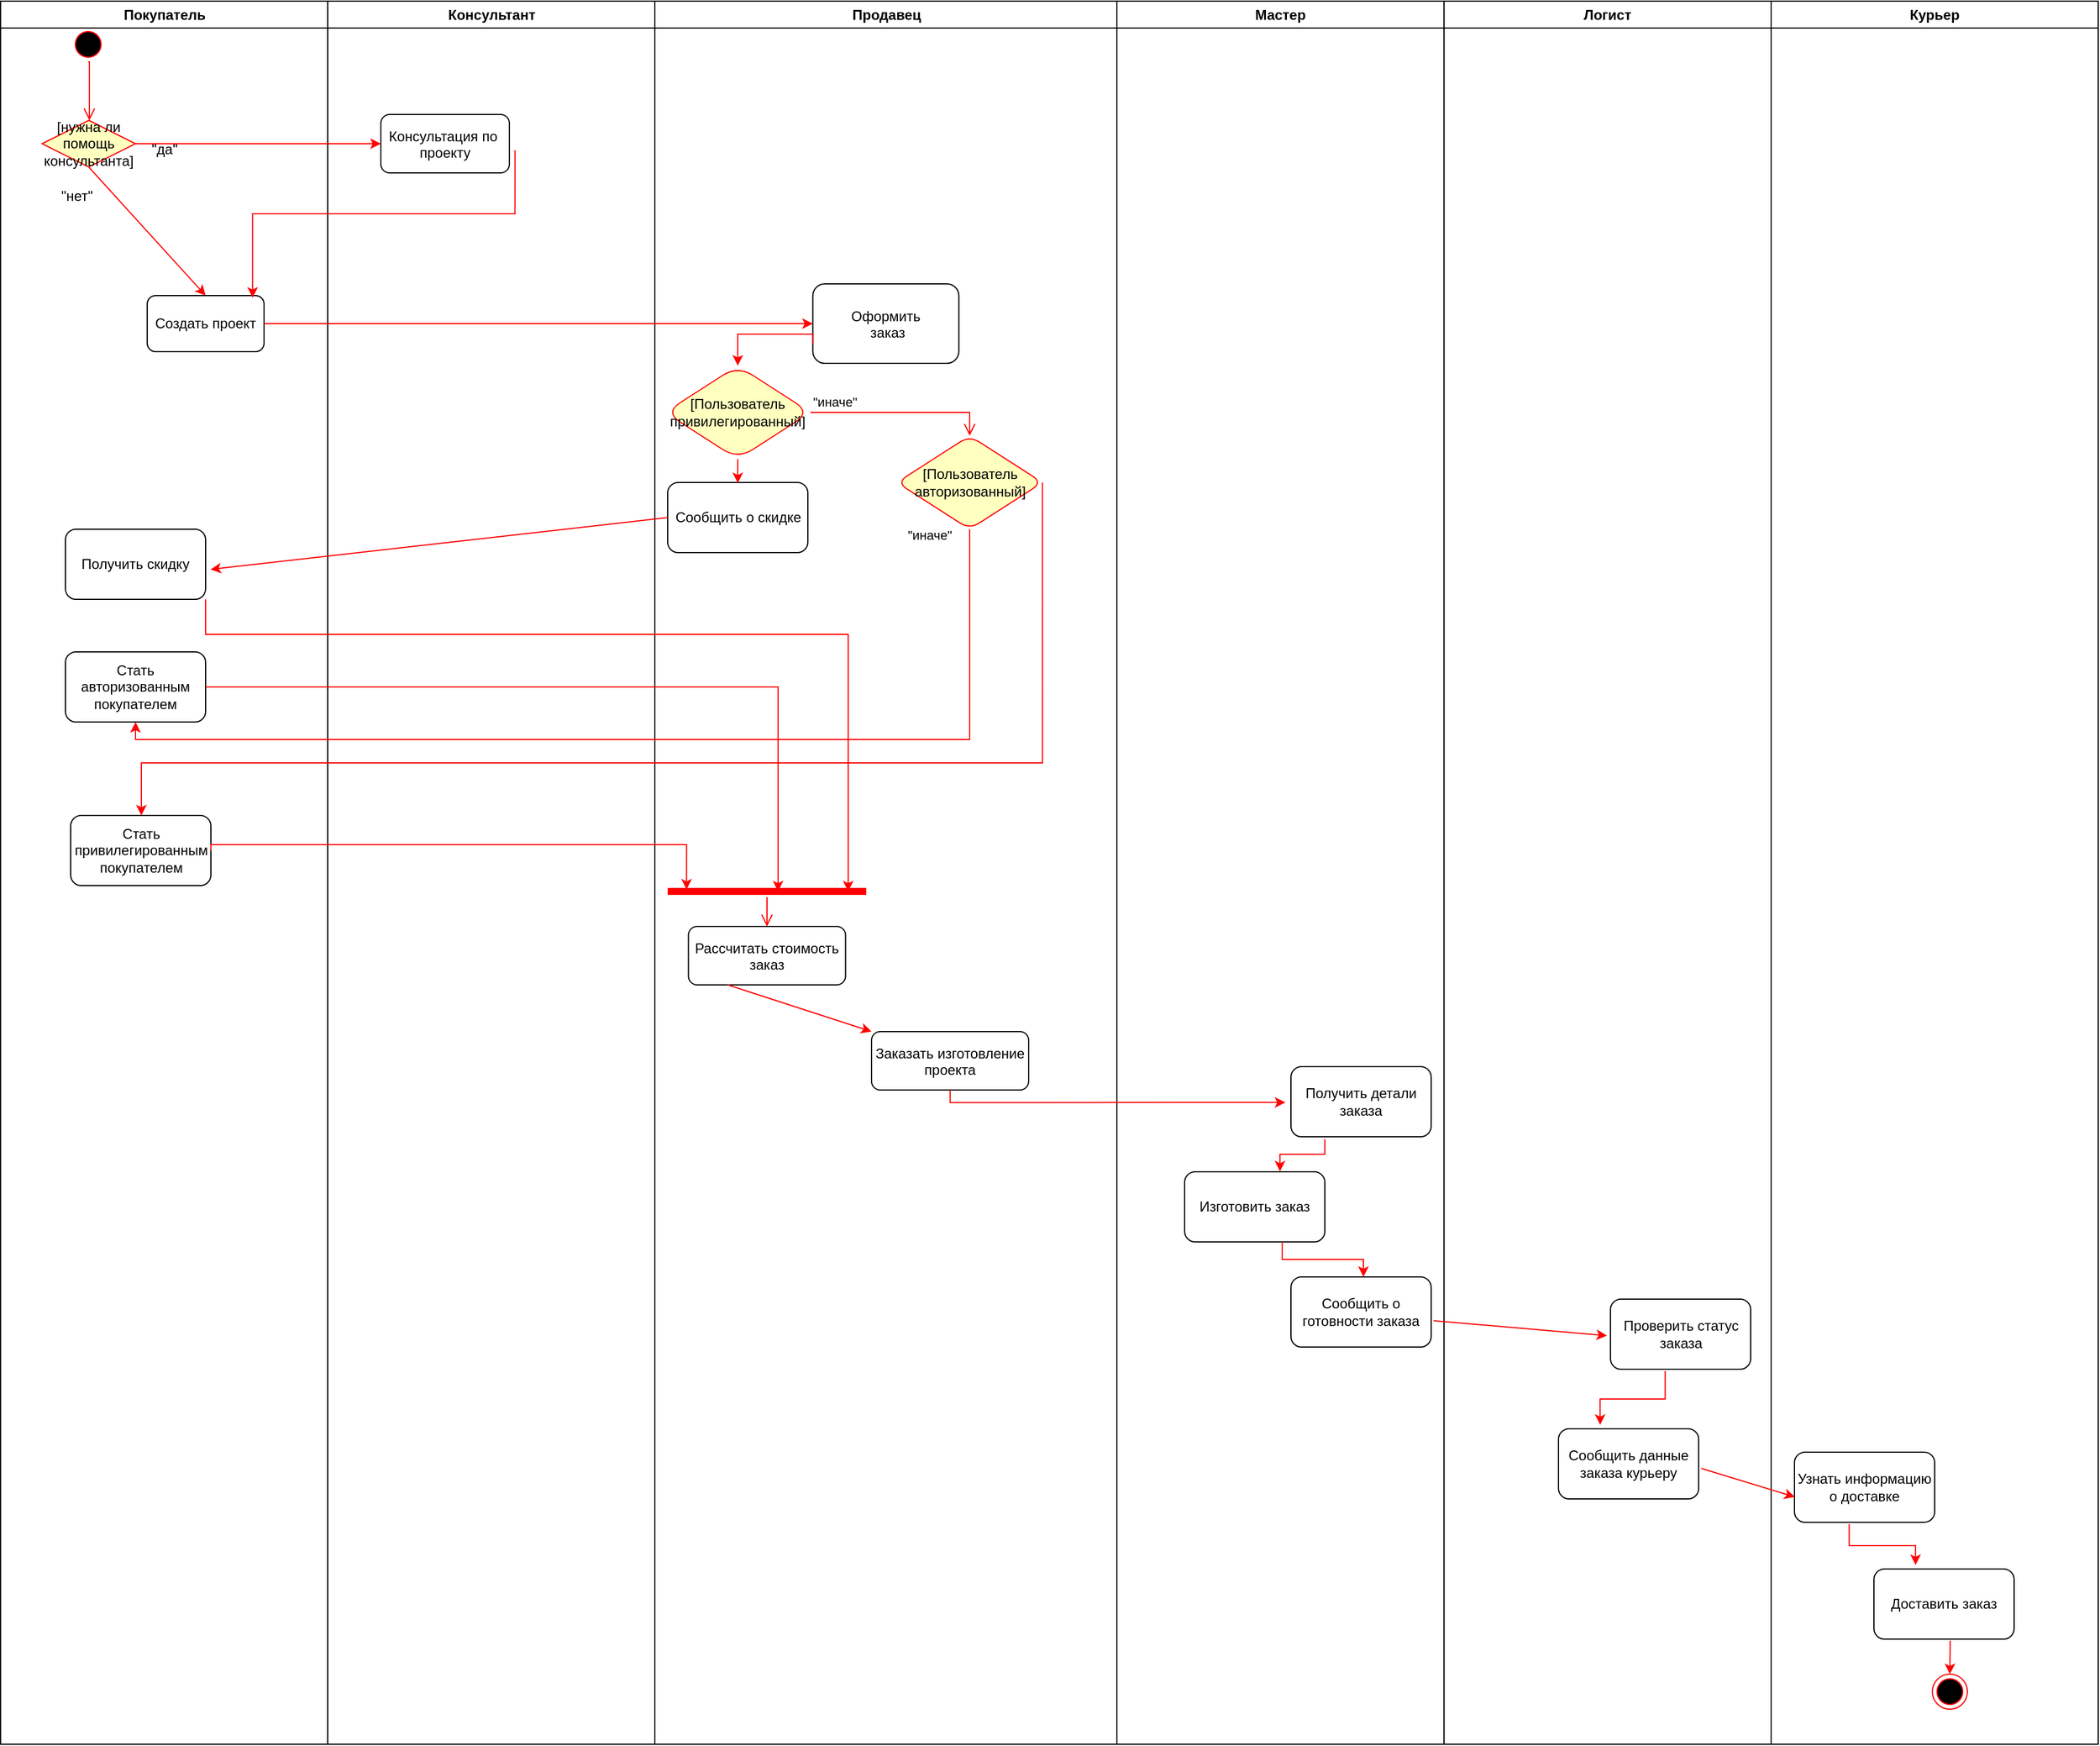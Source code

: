 <mxfile version="17.1.3" type="github">
  <diagram name="Page-1" id="e7e014a7-5840-1c2e-5031-d8a46d1fe8dd">
    <mxGraphModel dx="945" dy="506" grid="1" gridSize="10" guides="1" tooltips="1" connect="1" arrows="1" fold="1" page="1" pageScale="1" pageWidth="1169" pageHeight="826" background="none" math="0" shadow="0">
      <root>
        <mxCell id="0" />
        <mxCell id="1" parent="0" />
        <mxCell id="2" value="Покупатель" style="swimlane;whiteSpace=wrap;startSize=23;" parent="1" vertex="1">
          <mxGeometry x="164.5" y="128" width="280" height="1492" as="geometry" />
        </mxCell>
        <mxCell id="5" value="" style="ellipse;shape=startState;fillColor=#000000;strokeColor=#ff0000;" parent="2" vertex="1">
          <mxGeometry x="60" y="22" width="30" height="30" as="geometry" />
        </mxCell>
        <mxCell id="Z9WYNrnGkPPLaCCtTomq-148" value="Получить скидку" style="rounded=1;whiteSpace=wrap;html=1;" parent="2" vertex="1">
          <mxGeometry x="55.5" y="452" width="120" height="60" as="geometry" />
        </mxCell>
        <mxCell id="Z9WYNrnGkPPLaCCtTomq-155" value="Стать авторизованным покупателем" style="rounded=1;whiteSpace=wrap;html=1;" parent="2" vertex="1">
          <mxGeometry x="55.5" y="557" width="120" height="60" as="geometry" />
        </mxCell>
        <mxCell id="Z9WYNrnGkPPLaCCtTomq-157" value="Стать привилегированным&lt;br&gt;покупателем" style="rounded=1;whiteSpace=wrap;html=1;" parent="2" vertex="1">
          <mxGeometry x="60" y="697" width="120" height="60" as="geometry" />
        </mxCell>
        <mxCell id="6" value="" style="edgeStyle=elbowEdgeStyle;elbow=horizontal;verticalAlign=bottom;endArrow=open;endSize=8;strokeColor=#FF0000;endFill=1;rounded=0;exitX=0.5;exitY=1;exitDx=0;exitDy=0;" parent="2" source="5" edge="1">
          <mxGeometry x="100" y="40" as="geometry">
            <mxPoint x="75.5" y="102" as="targetPoint" />
            <Array as="points">
              <mxPoint x="76" y="92" />
            </Array>
          </mxGeometry>
        </mxCell>
        <mxCell id="MJQfXtK1bhOHIgs17wgm-20" value="" style="endArrow=classic;html=1;rounded=0;strokeColor=#FF0000;entryX=0.5;entryY=0;entryDx=0;entryDy=0;exitX=0.5;exitY=1;exitDx=0;exitDy=0;" edge="1" parent="2" source="MJQfXtK1bhOHIgs17wgm-21" target="MJQfXtK1bhOHIgs17wgm-19">
          <mxGeometry width="50" height="50" relative="1" as="geometry">
            <mxPoint x="55.5" y="122" as="sourcePoint" />
            <mxPoint x="225.5" y="142" as="targetPoint" />
          </mxGeometry>
        </mxCell>
        <mxCell id="MJQfXtK1bhOHIgs17wgm-21" value="[нужна ли помощь консультанта]" style="rhombus;whiteSpace=wrap;html=1;fillColor=#ffffc0;strokeColor=#ff0000;" vertex="1" parent="2">
          <mxGeometry x="35.5" y="102" width="80" height="40" as="geometry" />
        </mxCell>
        <mxCell id="MJQfXtK1bhOHIgs17wgm-25" value="&quot;да&quot;" style="text;html=1;strokeColor=none;fillColor=none;align=center;verticalAlign=middle;whiteSpace=wrap;rounded=0;" vertex="1" parent="2">
          <mxGeometry x="110" y="112" width="60" height="30" as="geometry" />
        </mxCell>
        <mxCell id="MJQfXtK1bhOHIgs17wgm-26" value="&quot;нет&quot;" style="text;html=1;strokeColor=none;fillColor=none;align=center;verticalAlign=middle;whiteSpace=wrap;rounded=0;" vertex="1" parent="2">
          <mxGeometry x="35.5" y="152" width="60" height="30" as="geometry" />
        </mxCell>
        <mxCell id="MJQfXtK1bhOHIgs17wgm-19" value="Создать проект" style="rounded=1;whiteSpace=wrap;html=1;" vertex="1" parent="2">
          <mxGeometry x="125.5" y="252" width="100" height="48" as="geometry" />
        </mxCell>
        <mxCell id="3" value="Консультант" style="swimlane;whiteSpace=wrap" parent="1" vertex="1">
          <mxGeometry x="444.5" y="128" width="280" height="1492" as="geometry" />
        </mxCell>
        <mxCell id="15" value="Консультация по &#xa;проекту" style="rounded=1;" parent="3" vertex="1">
          <mxGeometry x="45.5" y="97" width="110" height="50" as="geometry" />
        </mxCell>
        <mxCell id="4" value="Продавец" style="swimlane;whiteSpace=wrap" parent="1" vertex="1">
          <mxGeometry x="724.5" y="128" width="395.5" height="1492" as="geometry">
            <mxRectangle x="724.5" y="128" width="80" height="23" as="alternateBounds" />
          </mxGeometry>
        </mxCell>
        <mxCell id="fG-jr0ktlQB5bozC6lNq-48" value="Оформить&#xa; заказ" style="rounded=1;" parent="4" vertex="1">
          <mxGeometry x="135.25" y="242" width="125" height="68" as="geometry" />
        </mxCell>
        <mxCell id="fG-jr0ktlQB5bozC6lNq-50" value="Рассчитать стоимость&#xa;заказ" style="rounded=1;" parent="4" vertex="1">
          <mxGeometry x="28.75" y="792" width="134.5" height="50" as="geometry" />
        </mxCell>
        <mxCell id="Z9WYNrnGkPPLaCCtTomq-127" value="Заказать изготовление&#xa;проекта" style="rounded=1;" parent="4" vertex="1">
          <mxGeometry x="185.5" y="882" width="134.5" height="50" as="geometry" />
        </mxCell>
        <mxCell id="Z9WYNrnGkPPLaCCtTomq-142" value="" style="edgeStyle=orthogonalEdgeStyle;rounded=0;orthogonalLoop=1;jettySize=auto;html=1;strokeColor=#FF0000;entryX=0.5;entryY=0;entryDx=0;entryDy=0;exitX=0;exitY=0.75;exitDx=0;exitDy=0;" parent="4" source="fG-jr0ktlQB5bozC6lNq-48" target="Z9WYNrnGkPPLaCCtTomq-137" edge="1">
          <mxGeometry relative="1" as="geometry">
            <Array as="points">
              <mxPoint x="135" y="285" />
              <mxPoint x="71" y="285" />
            </Array>
            <mxPoint x="155.5" y="285" as="sourcePoint" />
          </mxGeometry>
        </mxCell>
        <mxCell id="Z9WYNrnGkPPLaCCtTomq-137" value="[Пользователь&lt;br&gt;привилегированный]" style="rhombus;whiteSpace=wrap;html=1;fillColor=#ffffc0;strokeColor=#ff0000;rounded=1;arcSize=31;" parent="4" vertex="1">
          <mxGeometry x="8.75" y="312" width="124.5" height="80" as="geometry" />
        </mxCell>
        <mxCell id="Z9WYNrnGkPPLaCCtTomq-138" value="&quot;иначе&quot;" style="edgeStyle=orthogonalEdgeStyle;html=1;align=left;verticalAlign=bottom;endArrow=open;endSize=8;strokeColor=#ff0000;rounded=0;entryX=0.5;entryY=0;entryDx=0;entryDy=0;" parent="4" source="Z9WYNrnGkPPLaCCtTomq-137" target="Z9WYNrnGkPPLaCCtTomq-150" edge="1">
          <mxGeometry x="-1" relative="1" as="geometry">
            <mxPoint x="255.5" y="382" as="targetPoint" />
          </mxGeometry>
        </mxCell>
        <mxCell id="Z9WYNrnGkPPLaCCtTomq-144" value="Сообщить о скидке" style="rounded=1;whiteSpace=wrap;html=1;" parent="4" vertex="1">
          <mxGeometry x="11" y="412" width="120" height="60" as="geometry" />
        </mxCell>
        <mxCell id="Z9WYNrnGkPPLaCCtTomq-146" value="" style="endArrow=classic;html=1;rounded=0;strokeColor=#FF0000;entryX=0.5;entryY=0.009;entryDx=0;entryDy=0;entryPerimeter=0;exitX=0.5;exitY=1;exitDx=0;exitDy=0;" parent="4" source="Z9WYNrnGkPPLaCCtTomq-137" target="Z9WYNrnGkPPLaCCtTomq-144" edge="1">
          <mxGeometry width="50" height="50" relative="1" as="geometry">
            <mxPoint x="165.5" y="462" as="sourcePoint" />
            <mxPoint x="215.5" y="412" as="targetPoint" />
          </mxGeometry>
        </mxCell>
        <mxCell id="Z9WYNrnGkPPLaCCtTomq-150" value="[Пользователь&lt;br&gt;авторизованный]" style="rhombus;whiteSpace=wrap;html=1;fillColor=#ffffc0;strokeColor=#ff0000;rounded=1;" parent="4" vertex="1">
          <mxGeometry x="207.25" y="372" width="124.5" height="80" as="geometry" />
        </mxCell>
        <mxCell id="Z9WYNrnGkPPLaCCtTomq-154" value="&lt;font style=&quot;font-size: 11px&quot;&gt;&quot;иначе&quot;&lt;/font&gt;" style="text;html=1;strokeColor=none;fillColor=none;align=center;verticalAlign=middle;whiteSpace=wrap;rounded=0;" parent="4" vertex="1">
          <mxGeometry x="215.5" y="452" width="40" height="10" as="geometry" />
        </mxCell>
        <mxCell id="MJQfXtK1bhOHIgs17wgm-34" value="" style="endArrow=classic;html=1;rounded=0;strokeColor=#FF0000;exitX=0.25;exitY=1;exitDx=0;exitDy=0;entryX=0;entryY=0;entryDx=0;entryDy=0;" edge="1" parent="4" source="fG-jr0ktlQB5bozC6lNq-50" target="Z9WYNrnGkPPLaCCtTomq-127">
          <mxGeometry width="50" height="50" relative="1" as="geometry">
            <mxPoint x="485.5" y="622" as="sourcePoint" />
            <mxPoint x="535.5" y="572" as="targetPoint" />
          </mxGeometry>
        </mxCell>
        <mxCell id="MJQfXtK1bhOHIgs17wgm-38" value="" style="shape=line;html=1;strokeWidth=6;strokeColor=#ff0000;" vertex="1" parent="4">
          <mxGeometry x="11" y="757" width="170" height="10" as="geometry" />
        </mxCell>
        <mxCell id="MJQfXtK1bhOHIgs17wgm-39" value="" style="edgeStyle=orthogonalEdgeStyle;html=1;verticalAlign=bottom;endArrow=open;endSize=8;strokeColor=#ff0000;rounded=0;entryX=0.5;entryY=0;entryDx=0;entryDy=0;" edge="1" source="MJQfXtK1bhOHIgs17wgm-38" parent="4" target="fG-jr0ktlQB5bozC6lNq-50">
          <mxGeometry relative="1" as="geometry">
            <mxPoint x="60" y="682" as="targetPoint" />
          </mxGeometry>
        </mxCell>
        <mxCell id="fG-jr0ktlQB5bozC6lNq-49" value="" style="endArrow=classic;strokeColor=#FF0000;endFill=1;rounded=0;startArrow=none;entryX=0;entryY=0.5;entryDx=0;entryDy=0;" parent="1" source="MJQfXtK1bhOHIgs17wgm-19" target="fG-jr0ktlQB5bozC6lNq-48" edge="1">
          <mxGeometry relative="1" as="geometry">
            <mxPoint x="220" y="340" as="sourcePoint" />
            <mxPoint x="790" y="370" as="targetPoint" />
          </mxGeometry>
        </mxCell>
        <mxCell id="Z9WYNrnGkPPLaCCtTomq-48" value="Мастер" style="swimlane;whiteSpace=wrap" parent="1" vertex="1">
          <mxGeometry x="1120" y="128" width="280" height="1492" as="geometry">
            <mxRectangle x="724.5" y="128" width="80" height="23" as="alternateBounds" />
          </mxGeometry>
        </mxCell>
        <mxCell id="Z9WYNrnGkPPLaCCtTomq-62" value="Изготовить заказ" style="rounded=1;whiteSpace=wrap;html=1;" parent="Z9WYNrnGkPPLaCCtTomq-48" vertex="1">
          <mxGeometry x="58" y="1002" width="120" height="60" as="geometry" />
        </mxCell>
        <mxCell id="Z9WYNrnGkPPLaCCtTomq-63" value="Сообщить о готовности заказа" style="rounded=1;whiteSpace=wrap;html=1;" parent="Z9WYNrnGkPPLaCCtTomq-48" vertex="1">
          <mxGeometry x="149" y="1092" width="120" height="60" as="geometry" />
        </mxCell>
        <mxCell id="Z9WYNrnGkPPLaCCtTomq-65" value="Получить детали заказа" style="rounded=1;whiteSpace=wrap;html=1;" parent="Z9WYNrnGkPPLaCCtTomq-48" vertex="1">
          <mxGeometry x="149" y="912" width="120" height="60" as="geometry" />
        </mxCell>
        <mxCell id="Z9WYNrnGkPPLaCCtTomq-114" value="" style="endArrow=classic;html=1;rounded=0;entryX=0.517;entryY=-0.001;entryDx=0;entryDy=0;entryPerimeter=0;fillColor=#f8cecc;strokeColor=#FF0000;exitX=0.696;exitY=0.997;exitDx=0;exitDy=0;exitPerimeter=0;edgeStyle=orthogonalEdgeStyle;" parent="Z9WYNrnGkPPLaCCtTomq-48" source="Z9WYNrnGkPPLaCCtTomq-62" target="Z9WYNrnGkPPLaCCtTomq-63" edge="1">
          <mxGeometry width="50" height="50" relative="1" as="geometry">
            <mxPoint x="201.28" y="829.66" as="sourcePoint" />
            <mxPoint x="158" y="897" as="targetPoint" />
          </mxGeometry>
        </mxCell>
        <mxCell id="Z9WYNrnGkPPLaCCtTomq-133" value="" style="endArrow=classic;html=1;rounded=0;strokeColor=#FF0000;exitX=0.242;exitY=1.035;exitDx=0;exitDy=0;exitPerimeter=0;entryX=0.68;entryY=-0.006;entryDx=0;entryDy=0;entryPerimeter=0;edgeStyle=orthogonalEdgeStyle;" parent="Z9WYNrnGkPPLaCCtTomq-48" source="Z9WYNrnGkPPLaCCtTomq-65" target="Z9WYNrnGkPPLaCCtTomq-62" edge="1">
          <mxGeometry width="50" height="50" relative="1" as="geometry">
            <mxPoint x="149" y="1032" as="sourcePoint" />
            <mxPoint x="199" y="982" as="targetPoint" />
          </mxGeometry>
        </mxCell>
        <mxCell id="Z9WYNrnGkPPLaCCtTomq-74" value="Логист" style="swimlane;whiteSpace=wrap" parent="1" vertex="1">
          <mxGeometry x="1400" y="128" width="280" height="1492" as="geometry">
            <mxRectangle x="724.5" y="128" width="80" height="23" as="alternateBounds" />
          </mxGeometry>
        </mxCell>
        <mxCell id="Z9WYNrnGkPPLaCCtTomq-79" value="Сообщить данные заказа курьеру" style="rounded=1;whiteSpace=wrap;html=1;" parent="Z9WYNrnGkPPLaCCtTomq-74" vertex="1">
          <mxGeometry x="98" y="1222" width="120" height="60" as="geometry" />
        </mxCell>
        <mxCell id="Z9WYNrnGkPPLaCCtTomq-80" value="Проверить статус заказа" style="rounded=1;whiteSpace=wrap;html=1;" parent="Z9WYNrnGkPPLaCCtTomq-74" vertex="1">
          <mxGeometry x="142.5" y="1111" width="120" height="60" as="geometry" />
        </mxCell>
        <mxCell id="Z9WYNrnGkPPLaCCtTomq-116" value="" style="endArrow=classic;html=1;rounded=0;strokeColor=#FF0000;entryX=0.297;entryY=-0.057;entryDx=0;entryDy=0;entryPerimeter=0;exitX=0.39;exitY=1.025;exitDx=0;exitDy=0;exitPerimeter=0;edgeStyle=orthogonalEdgeStyle;" parent="Z9WYNrnGkPPLaCCtTomq-74" source="Z9WYNrnGkPPLaCCtTomq-80" target="Z9WYNrnGkPPLaCCtTomq-79" edge="1">
          <mxGeometry width="50" height="50" relative="1" as="geometry">
            <mxPoint x="138" y="1123" as="sourcePoint" />
            <mxPoint x="188" y="1073" as="targetPoint" />
          </mxGeometry>
        </mxCell>
        <mxCell id="Z9WYNrnGkPPLaCCtTomq-93" value="Курьер" style="swimlane;whiteSpace=wrap" parent="1" vertex="1">
          <mxGeometry x="1680" y="128" width="280" height="1492" as="geometry">
            <mxRectangle x="724.5" y="128" width="80" height="23" as="alternateBounds" />
          </mxGeometry>
        </mxCell>
        <mxCell id="Z9WYNrnGkPPLaCCtTomq-118" value="Доставить заказ" style="rounded=1;whiteSpace=wrap;html=1;" parent="Z9WYNrnGkPPLaCCtTomq-93" vertex="1">
          <mxGeometry x="88" y="1342" width="120" height="60" as="geometry" />
        </mxCell>
        <mxCell id="Z9WYNrnGkPPLaCCtTomq-119" value="Узнать информацию о доставке" style="rounded=1;whiteSpace=wrap;html=1;" parent="Z9WYNrnGkPPLaCCtTomq-93" vertex="1">
          <mxGeometry x="20" y="1242" width="120" height="60" as="geometry" />
        </mxCell>
        <mxCell id="Z9WYNrnGkPPLaCCtTomq-120" value="" style="endArrow=classic;html=1;rounded=0;strokeColor=#FF0000;entryX=0.297;entryY=-0.057;entryDx=0;entryDy=0;entryPerimeter=0;exitX=0.39;exitY=1.025;exitDx=0;exitDy=0;exitPerimeter=0;edgeStyle=orthogonalEdgeStyle;" parent="Z9WYNrnGkPPLaCCtTomq-93" source="Z9WYNrnGkPPLaCCtTomq-119" target="Z9WYNrnGkPPLaCCtTomq-118" edge="1">
          <mxGeometry width="50" height="50" relative="1" as="geometry">
            <mxPoint x="-1156.5" y="1135" as="sourcePoint" />
            <mxPoint x="-1106.5" y="1085" as="targetPoint" />
          </mxGeometry>
        </mxCell>
        <mxCell id="Z9WYNrnGkPPLaCCtTomq-122" value="" style="ellipse;html=1;shape=endState;fillColor=#000000;strokeColor=#ff0000;rounded=1;" parent="Z9WYNrnGkPPLaCCtTomq-93" vertex="1">
          <mxGeometry x="138" y="1432" width="30" height="30" as="geometry" />
        </mxCell>
        <mxCell id="Z9WYNrnGkPPLaCCtTomq-123" value="" style="endArrow=classic;html=1;rounded=0;strokeColor=#FF0000;entryX=0.5;entryY=0;entryDx=0;entryDy=0;exitX=0.544;exitY=1.02;exitDx=0;exitDy=0;exitPerimeter=0;" parent="Z9WYNrnGkPPLaCCtTomq-93" source="Z9WYNrnGkPPLaCCtTomq-118" target="Z9WYNrnGkPPLaCCtTomq-122" edge="1">
          <mxGeometry width="50" height="50" relative="1" as="geometry">
            <mxPoint x="-132" y="1522" as="sourcePoint" />
            <mxPoint x="-82" y="1472" as="targetPoint" />
          </mxGeometry>
        </mxCell>
        <mxCell id="Z9WYNrnGkPPLaCCtTomq-115" value="" style="endArrow=classic;html=1;rounded=0;strokeColor=#FF0000;exitX=1.018;exitY=0.624;exitDx=0;exitDy=0;exitPerimeter=0;entryX=-0.025;entryY=0.521;entryDx=0;entryDy=0;entryPerimeter=0;" parent="1" source="Z9WYNrnGkPPLaCCtTomq-63" target="Z9WYNrnGkPPLaCCtTomq-80" edge="1">
          <mxGeometry width="50" height="50" relative="1" as="geometry">
            <mxPoint x="1313.5" y="920" as="sourcePoint" />
            <mxPoint x="1363.5" y="870" as="targetPoint" />
          </mxGeometry>
        </mxCell>
        <mxCell id="Z9WYNrnGkPPLaCCtTomq-121" value="" style="endArrow=classic;html=1;rounded=0;strokeColor=#FF0000;entryX=0.003;entryY=0.639;entryDx=0;entryDy=0;entryPerimeter=0;exitX=1.018;exitY=0.565;exitDx=0;exitDy=0;exitPerimeter=0;" parent="1" source="Z9WYNrnGkPPLaCCtTomq-79" target="Z9WYNrnGkPPLaCCtTomq-119" edge="1">
          <mxGeometry width="50" height="50" relative="1" as="geometry">
            <mxPoint x="1432.5" y="1370" as="sourcePoint" />
            <mxPoint x="1482.5" y="1320" as="targetPoint" />
          </mxGeometry>
        </mxCell>
        <mxCell id="Z9WYNrnGkPPLaCCtTomq-132" value="" style="endArrow=classic;html=1;rounded=0;strokeColor=#FF0000;entryX=-0.04;entryY=0.511;entryDx=0;entryDy=0;entryPerimeter=0;exitX=0.5;exitY=1;exitDx=0;exitDy=0;edgeStyle=orthogonalEdgeStyle;" parent="1" target="Z9WYNrnGkPPLaCCtTomq-65" edge="1" source="Z9WYNrnGkPPLaCCtTomq-127">
          <mxGeometry width="50" height="50" relative="1" as="geometry">
            <mxPoint x="1009" y="460" as="sourcePoint" />
            <mxPoint x="1299" y="590" as="targetPoint" />
          </mxGeometry>
        </mxCell>
        <mxCell id="Z9WYNrnGkPPLaCCtTomq-149" value="" style="endArrow=classic;html=1;rounded=0;strokeColor=#FF0000;entryX=1.035;entryY=0.573;entryDx=0;entryDy=0;entryPerimeter=0;exitX=0;exitY=0.5;exitDx=0;exitDy=0;" parent="1" source="Z9WYNrnGkPPLaCCtTomq-144" target="Z9WYNrnGkPPLaCCtTomq-148" edge="1">
          <mxGeometry width="50" height="50" relative="1" as="geometry">
            <mxPoint x="790" y="491" as="sourcePoint" />
            <mxPoint x="560" y="550" as="targetPoint" />
          </mxGeometry>
        </mxCell>
        <mxCell id="Z9WYNrnGkPPLaCCtTomq-151" value="" style="endArrow=classic;html=1;rounded=0;strokeColor=#FF0000;exitX=0.5;exitY=1;exitDx=0;exitDy=0;entryX=0.5;entryY=1;entryDx=0;entryDy=0;edgeStyle=elbowEdgeStyle;" parent="1" source="Z9WYNrnGkPPLaCCtTomq-150" target="Z9WYNrnGkPPLaCCtTomq-155" edge="1">
          <mxGeometry width="50" height="50" relative="1" as="geometry">
            <mxPoint x="885.85" y="651.452" as="sourcePoint" />
            <mxPoint x="994.0" y="754.999" as="targetPoint" />
            <Array as="points">
              <mxPoint x="380" y="760" />
              <mxPoint x="994" y="700" />
            </Array>
          </mxGeometry>
        </mxCell>
        <mxCell id="Z9WYNrnGkPPLaCCtTomq-156" value="" style="endArrow=classic;html=1;rounded=0;fontSize=11;strokeColor=#FF0000;entryX=0.5;entryY=0;entryDx=0;entryDy=0;edgeStyle=orthogonalEdgeStyle;exitX=1;exitY=0.5;exitDx=0;exitDy=0;" parent="1" source="Z9WYNrnGkPPLaCCtTomq-150" target="Z9WYNrnGkPPLaCCtTomq-157" edge="1">
          <mxGeometry width="50" height="50" relative="1" as="geometry">
            <mxPoint x="1043.875" y="705" as="sourcePoint" />
            <mxPoint x="1070" y="640" as="targetPoint" />
            <Array as="points">
              <mxPoint x="1056" y="780" />
              <mxPoint x="285" y="780" />
              <mxPoint x="285" y="825" />
            </Array>
          </mxGeometry>
        </mxCell>
        <mxCell id="Z9WYNrnGkPPLaCCtTomq-158" value="" style="endArrow=classic;html=1;rounded=0;fontSize=11;strokeColor=#FF0000;exitX=1.044;exitY=0.613;exitDx=0;exitDy=0;exitPerimeter=0;entryX=0.902;entryY=0.038;entryDx=0;entryDy=0;edgeStyle=orthogonalEdgeStyle;entryPerimeter=0;" parent="1" source="15" target="MJQfXtK1bhOHIgs17wgm-19" edge="1">
          <mxGeometry width="50" height="50" relative="1" as="geometry">
            <mxPoint x="970" y="510" as="sourcePoint" />
            <mxPoint x="1020" y="460" as="targetPoint" />
            <Array as="points">
              <mxPoint x="605" y="310" />
              <mxPoint x="380" y="310" />
            </Array>
          </mxGeometry>
        </mxCell>
        <mxCell id="MJQfXtK1bhOHIgs17wgm-18" value="" style="endArrow=classic;html=1;rounded=0;strokeColor=#FF0000;entryX=0;entryY=0.5;entryDx=0;entryDy=0;exitX=1;exitY=0.5;exitDx=0;exitDy=0;" edge="1" parent="1" source="MJQfXtK1bhOHIgs17wgm-21" target="15">
          <mxGeometry width="50" height="50" relative="1" as="geometry">
            <mxPoint x="267.5" y="247.5" as="sourcePoint" />
            <mxPoint x="390" y="270" as="targetPoint" />
            <Array as="points">
              <mxPoint x="340" y="250" />
              <mxPoint x="410" y="250" />
            </Array>
          </mxGeometry>
        </mxCell>
        <mxCell id="MJQfXtK1bhOHIgs17wgm-35" value="" style="endArrow=classic;html=1;rounded=0;strokeColor=#FF0000;exitX=1;exitY=0.5;exitDx=0;exitDy=0;edgeStyle=orthogonalEdgeStyle;" edge="1" parent="1" source="Z9WYNrnGkPPLaCCtTomq-155">
          <mxGeometry width="50" height="50" relative="1" as="geometry">
            <mxPoint x="680" y="760" as="sourcePoint" />
            <mxPoint x="830" y="890" as="targetPoint" />
            <Array as="points">
              <mxPoint x="830" y="715" />
              <mxPoint x="830" y="890" />
            </Array>
          </mxGeometry>
        </mxCell>
        <mxCell id="MJQfXtK1bhOHIgs17wgm-36" value="" style="endArrow=classic;html=1;rounded=0;strokeColor=#FF0000;exitX=1;exitY=1;exitDx=0;exitDy=0;edgeStyle=orthogonalEdgeStyle;" edge="1" parent="1" source="Z9WYNrnGkPPLaCCtTomq-148">
          <mxGeometry width="50" height="50" relative="1" as="geometry">
            <mxPoint x="680" y="660" as="sourcePoint" />
            <mxPoint x="890" y="890" as="targetPoint" />
            <Array as="points">
              <mxPoint x="340" y="670" />
              <mxPoint x="890" y="670" />
              <mxPoint x="890" y="890" />
            </Array>
          </mxGeometry>
        </mxCell>
        <mxCell id="MJQfXtK1bhOHIgs17wgm-37" value="" style="endArrow=classic;html=1;rounded=0;strokeColor=#FF0000;exitX=1;exitY=0.5;exitDx=0;exitDy=0;edgeStyle=orthogonalEdgeStyle;entryX=0.095;entryY=0.338;entryDx=0;entryDy=0;entryPerimeter=0;" edge="1" parent="1" source="Z9WYNrnGkPPLaCCtTomq-157" target="MJQfXtK1bhOHIgs17wgm-38">
          <mxGeometry width="50" height="50" relative="1" as="geometry">
            <mxPoint x="680" y="760" as="sourcePoint" />
            <mxPoint x="730" y="710" as="targetPoint" />
            <Array as="points">
              <mxPoint x="344" y="850" />
              <mxPoint x="752" y="850" />
            </Array>
          </mxGeometry>
        </mxCell>
      </root>
    </mxGraphModel>
  </diagram>
</mxfile>
